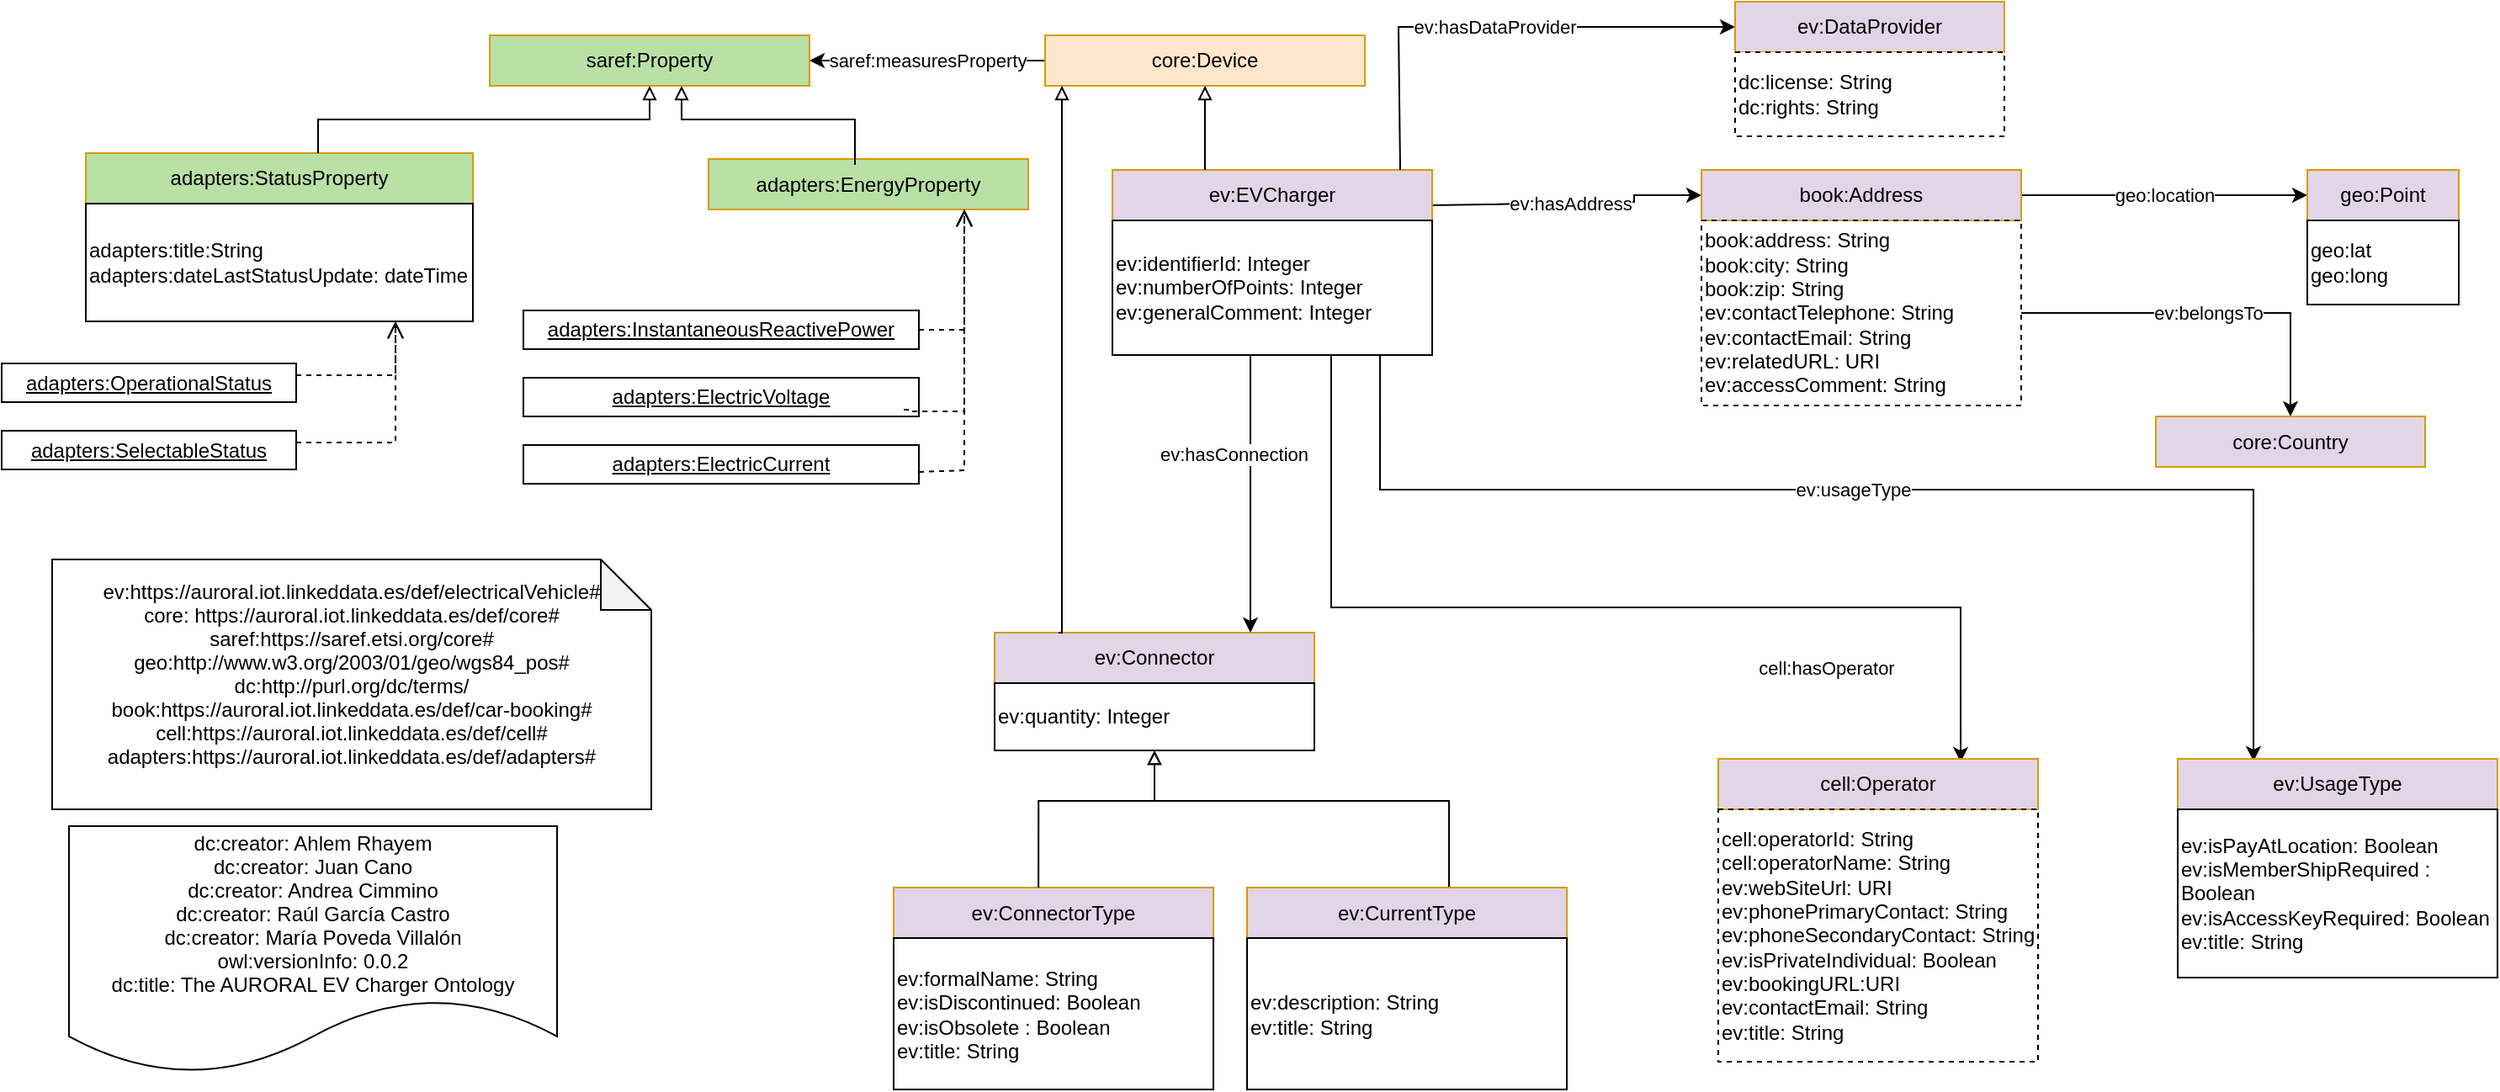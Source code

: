 <mxfile version="13.9.9" type="device"><diagram id="FtQPcsIA7nXHHIvg-dsf" name="Page-1"><mxGraphModel dx="3026" dy="2826" grid="1" gridSize="10" guides="1" tooltips="1" connect="1" arrows="1" fold="1" page="1" pageScale="1" pageWidth="850" pageHeight="1100" math="0" shadow="0"><root><mxCell id="0"/><mxCell id="1" parent="0"/><mxCell id="6MZKaC47TY0cpeMNS0Ag-40" value="saref:measuresProperty" style="edgeStyle=orthogonalEdgeStyle;rounded=0;orthogonalLoop=1;jettySize=auto;html=1;entryX=1;entryY=0.5;entryDx=0;entryDy=0;" parent="1" source="p1HTta9-cbz10aNvC2H5-1" target="6MZKaC47TY0cpeMNS0Ag-35" edge="1"><mxGeometry relative="1" as="geometry"><mxPoint x="-595" y="-1095" as="targetPoint"/></mxGeometry></mxCell><mxCell id="p1HTta9-cbz10aNvC2H5-1" value="core:Device" style="rounded=0;whiteSpace=wrap;html=1;snapToPoint=1;points=[[0.1,0],[0.2,0],[0.3,0],[0.4,0],[0.5,0],[0.6,0],[0.7,0],[0.8,0],[0.9,0],[0,0.1],[0,0.3],[0,0.5],[0,0.7],[0,0.9],[0.1,1],[0.2,1],[0.3,1],[0.4,1],[0.5,1],[0.6,1],[0.7,1],[0.8,1],[0.9,1],[1,0.1],[1,0.3],[1,0.5],[1,0.7],[1,0.9]];fillColor=#ffe6cc;strokeColor=#d79b00;shadow=0;" parent="1" vertex="1"><mxGeometry x="-480" y="-1110" width="190" height="30" as="geometry"/></mxCell><mxCell id="p1HTta9-cbz10aNvC2H5-25" value="ev:hasAddress" style="edgeStyle=orthogonalEdgeStyle;rounded=0;orthogonalLoop=1;jettySize=auto;html=1;" parent="1" source="p1HTta9-cbz10aNvC2H5-2" target="p1HTta9-cbz10aNvC2H5-21" edge="1"><mxGeometry relative="1" as="geometry"><mxPoint x="-90" y="-1011" as="targetPoint"/><mxPoint x="-250" y="-1011" as="sourcePoint"/><Array as="points"><mxPoint x="-130" y="-1011"/><mxPoint x="-130" y="-1015"/></Array></mxGeometry></mxCell><mxCell id="p1HTta9-cbz10aNvC2H5-2" value="ev:EVCharger" style="rounded=0;whiteSpace=wrap;html=1;snapToPoint=1;points=[[0.1,0],[0.2,0],[0.3,0],[0.4,0],[0.5,0],[0.6,0],[0.7,0],[0.8,0],[0.9,0],[0,0.1],[0,0.3],[0,0.5],[0,0.7],[0,0.9],[0.1,1],[0.2,1],[0.3,1],[0.4,1],[0.5,1],[0.6,1],[0.7,1],[0.8,1],[0.9,1],[1,0.1],[1,0.3],[1,0.5],[1,0.7],[1,0.9]];fillColor=#E1D5E7;strokeColor=#d79b00;shadow=0;" parent="1" vertex="1"><mxGeometry x="-440" y="-1030" width="190" height="30" as="geometry"/></mxCell><mxCell id="p1HTta9-cbz10aNvC2H5-9" value="ev:hasDataProvider" style="edgeStyle=orthogonalEdgeStyle;rounded=0;orthogonalLoop=1;jettySize=auto;html=1;" parent="1" source="p1HTta9-cbz10aNvC2H5-2" target="p1HTta9-cbz10aNvC2H5-10" edge="1"><mxGeometry relative="1" as="geometry"><mxPoint x="260" y="-1070" as="sourcePoint"/><mxPoint x="80" y="-1065" as="targetPoint"/><Array as="points"><mxPoint x="-270" y="-1115"/></Array></mxGeometry></mxCell><mxCell id="p1HTta9-cbz10aNvC2H5-17" value="" style="edgeStyle=orthogonalEdgeStyle;rounded=0;orthogonalLoop=1;jettySize=auto;html=1;entryX=0.758;entryY=0.067;entryDx=0;entryDy=0;entryPerimeter=0;exitX=0.7;exitY=1;exitDx=0;exitDy=0;" parent="1" source="p1HTta9-cbz10aNvC2H5-4" target="p1HTta9-cbz10aNvC2H5-7" edge="1"><mxGeometry relative="1" as="geometry"><mxPoint x="-345" y="-830" as="targetPoint"/><Array as="points"><mxPoint x="-310" y="-920"/><mxPoint x="-310" y="-770"/><mxPoint x="64" y="-770"/></Array></mxGeometry></mxCell><mxCell id="6MZKaC47TY0cpeMNS0Ag-14" value="cell:hasOperator" style="edgeLabel;html=1;align=center;verticalAlign=middle;resizable=0;points=[];" parent="p1HTta9-cbz10aNvC2H5-17" vertex="1" connectable="0"><mxGeometry x="0.333" y="-1" relative="1" as="geometry"><mxPoint x="34" y="35" as="offset"/></mxGeometry></mxCell><mxCell id="p1HTta9-cbz10aNvC2H5-19" value="" style="edgeStyle=orthogonalEdgeStyle;rounded=0;orthogonalLoop=1;jettySize=auto;html=1;exitX=0.837;exitY=1;exitDx=0;exitDy=0;exitPerimeter=0;entryX=0.237;entryY=0.05;entryDx=0;entryDy=0;entryPerimeter=0;" parent="1" source="p1HTta9-cbz10aNvC2H5-4" target="p1HTta9-cbz10aNvC2H5-14" edge="1"><mxGeometry relative="1" as="geometry"><mxPoint x="-135" y="-955" as="targetPoint"/><Array as="points"><mxPoint x="-281" y="-840"/><mxPoint x="238" y="-840"/></Array></mxGeometry></mxCell><mxCell id="6MZKaC47TY0cpeMNS0Ag-16" value="ev:usageType" style="edgeLabel;html=1;align=center;verticalAlign=middle;resizable=0;points=[];" parent="p1HTta9-cbz10aNvC2H5-19" vertex="1" connectable="0"><mxGeometry x="-0.504" y="5" relative="1" as="geometry"><mxPoint x="172" y="5" as="offset"/></mxGeometry></mxCell><mxCell id="p1HTta9-cbz10aNvC2H5-4" value="ev:identifierId: Integer&amp;nbsp;&lt;br&gt;ev:numberOfPoints: Integer&lt;br&gt;ev:generalComment: Integer" style="rounded=0;whiteSpace=wrap;html=1;snapToPoint=1;points=[[0.1,0],[0.2,0],[0.3,0],[0.4,0],[0.5,0],[0.6,0],[0.7,0],[0.8,0],[0.9,0],[0,0.1],[0,0.3],[0,0.5],[0,0.7],[0,0.9],[0.1,1],[0.2,1],[0.3,1],[0.4,1],[0.5,1],[0.6,1],[0.7,1],[0.8,1],[0.9,1],[1,0.1],[1,0.3],[1,0.5],[1,0.7],[1,0.9]];align=left;" parent="1" vertex="1"><mxGeometry x="-440" y="-1000" width="190" height="80" as="geometry"/></mxCell><mxCell id="p1HTta9-cbz10aNvC2H5-7" value="cell:Operator" style="rounded=0;whiteSpace=wrap;html=1;snapToPoint=1;points=[[0.1,0],[0.2,0],[0.3,0],[0.4,0],[0.5,0],[0.6,0],[0.7,0],[0.8,0],[0.9,0],[0,0.1],[0,0.3],[0,0.5],[0,0.7],[0,0.9],[0.1,1],[0.2,1],[0.3,1],[0.4,1],[0.5,1],[0.6,1],[0.7,1],[0.8,1],[0.9,1],[1,0.1],[1,0.3],[1,0.5],[1,0.7],[1,0.9]];fillColor=#E1D5E7;strokeColor=#d79b00;shadow=0;" parent="1" vertex="1"><mxGeometry x="-80" y="-680" width="190" height="30" as="geometry"/></mxCell><mxCell id="p1HTta9-cbz10aNvC2H5-10" value="ev:DataProvider" style="rounded=0;whiteSpace=wrap;html=1;snapToPoint=1;points=[[0.1,0],[0.2,0],[0.3,0],[0.4,0],[0.5,0],[0.6,0],[0.7,0],[0.8,0],[0.9,0],[0,0.1],[0,0.3],[0,0.5],[0,0.7],[0,0.9],[0.1,1],[0.2,1],[0.3,1],[0.4,1],[0.5,1],[0.6,1],[0.7,1],[0.8,1],[0.9,1],[1,0.1],[1,0.3],[1,0.5],[1,0.7],[1,0.9]];fillColor=#E1D5E7;strokeColor=#d79b00;shadow=0;" parent="1" vertex="1"><mxGeometry x="-70" y="-1130" width="160" height="30" as="geometry"/></mxCell><mxCell id="p1HTta9-cbz10aNvC2H5-14" value="&lt;span style=&quot;font-weight: normal&quot;&gt;ev:UsageType&lt;/span&gt;" style="rounded=0;whiteSpace=wrap;html=1;snapToPoint=1;points=[[0.1,0],[0.2,0],[0.3,0],[0.4,0],[0.5,0],[0.6,0],[0.7,0],[0.8,0],[0.9,0],[0,0.1],[0,0.3],[0,0.5],[0,0.7],[0,0.9],[0.1,1],[0.2,1],[0.3,1],[0.4,1],[0.5,1],[0.6,1],[0.7,1],[0.8,1],[0.9,1],[1,0.1],[1,0.3],[1,0.5],[1,0.7],[1,0.9]];fillColor=#E1D5E7;strokeColor=#d79b00;shadow=0;fontStyle=1" parent="1" vertex="1"><mxGeometry x="193" y="-680" width="190" height="30" as="geometry"/></mxCell><mxCell id="p1HTta9-cbz10aNvC2H5-20" value="ev:isPayAtLocation: Boolean&lt;br&gt;ev:isMemberShipRequired : Boolean&lt;br&gt;ev:isAccessKeyRequired: Boolean&amp;nbsp;&lt;br&gt;ev:title: String" style="rounded=0;whiteSpace=wrap;html=1;snapToPoint=1;points=[[0.1,0],[0.2,0],[0.3,0],[0.4,0],[0.5,0],[0.6,0],[0.7,0],[0.8,0],[0.9,0],[0,0.1],[0,0.3],[0,0.5],[0,0.7],[0,0.9],[0.1,1],[0.2,1],[0.3,1],[0.4,1],[0.5,1],[0.6,1],[0.7,1],[0.8,1],[0.9,1],[1,0.1],[1,0.3],[1,0.5],[1,0.7],[1,0.9]];align=left;" parent="1" vertex="1"><mxGeometry x="193" y="-650" width="190" height="100" as="geometry"/></mxCell><mxCell id="p1HTta9-cbz10aNvC2H5-36" value="geo:location" style="edgeStyle=orthogonalEdgeStyle;rounded=0;orthogonalLoop=1;jettySize=auto;html=1;" parent="1" source="p1HTta9-cbz10aNvC2H5-21" target="p1HTta9-cbz10aNvC2H5-33" edge="1"><mxGeometry relative="1" as="geometry"><Array as="points"/></mxGeometry></mxCell><mxCell id="p1HTta9-cbz10aNvC2H5-21" value="book:Address" style="rounded=0;whiteSpace=wrap;html=1;snapToPoint=1;points=[[0.1,0],[0.2,0],[0.3,0],[0.4,0],[0.5,0],[0.6,0],[0.7,0],[0.8,0],[0.9,0],[0,0.1],[0,0.3],[0,0.5],[0,0.7],[0,0.9],[0.1,1],[0.2,1],[0.3,1],[0.4,1],[0.5,1],[0.6,1],[0.7,1],[0.8,1],[0.9,1],[1,0.1],[1,0.3],[1,0.5],[1,0.7],[1,0.9]];fillColor=#E1D5E7;strokeColor=#d79b00;shadow=0;" parent="1" vertex="1"><mxGeometry x="-90" y="-1030" width="190" height="30" as="geometry"/></mxCell><mxCell id="6MZKaC47TY0cpeMNS0Ag-43" value="ev:belongsTo" style="edgeStyle=orthogonalEdgeStyle;rounded=0;orthogonalLoop=1;jettySize=auto;html=1;" parent="1" source="6MZKaC47TY0cpeMNS0Ag-47" target="p1HTta9-cbz10aNvC2H5-26" edge="1"><mxGeometry relative="1" as="geometry"><mxPoint x="95.06" y="-904.96" as="sourcePoint"/><Array as="points"><mxPoint x="260" y="-945"/></Array></mxGeometry></mxCell><mxCell id="p1HTta9-cbz10aNvC2H5-26" value="core:Country" style="rounded=0;whiteSpace=wrap;html=1;snapToPoint=1;points=[[0.1,0],[0.2,0],[0.3,0],[0.4,0],[0.5,0],[0.6,0],[0.7,0],[0.8,0],[0.9,0],[0,0.1],[0,0.3],[0,0.5],[0,0.7],[0,0.9],[0.1,1],[0.2,1],[0.3,1],[0.4,1],[0.5,1],[0.6,1],[0.7,1],[0.8,1],[0.9,1],[1,0.1],[1,0.3],[1,0.5],[1,0.7],[1,0.9]];fillColor=#E1D5E7;strokeColor=#d79b00;shadow=0;" parent="1" vertex="1"><mxGeometry x="180" y="-883.5" width="160" height="30" as="geometry"/></mxCell><mxCell id="p1HTta9-cbz10aNvC2H5-33" value="geo:Point" style="rounded=0;whiteSpace=wrap;html=1;snapToPoint=1;points=[[0.1,0],[0.2,0],[0.3,0],[0.4,0],[0.5,0],[0.6,0],[0.7,0],[0.8,0],[0.9,0],[0,0.1],[0,0.3],[0,0.5],[0,0.7],[0,0.9],[0.1,1],[0.2,1],[0.3,1],[0.4,1],[0.5,1],[0.6,1],[0.7,1],[0.8,1],[0.9,1],[1,0.1],[1,0.3],[1,0.5],[1,0.7],[1,0.9]];fillColor=#E1D5E7;strokeColor=#d79b00;shadow=0;" parent="1" vertex="1"><mxGeometry x="270" y="-1030" width="90" height="30" as="geometry"/></mxCell><mxCell id="p1HTta9-cbz10aNvC2H5-35" value="geo:lat&lt;br&gt;geo:long" style="rounded=0;whiteSpace=wrap;html=1;snapToPoint=1;points=[[0.1,0],[0.2,0],[0.3,0],[0.4,0],[0.5,0],[0.6,0],[0.7,0],[0.8,0],[0.9,0],[0,0.1],[0,0.3],[0,0.5],[0,0.7],[0,0.9],[0.1,1],[0.2,1],[0.3,1],[0.4,1],[0.5,1],[0.6,1],[0.7,1],[0.8,1],[0.9,1],[1,0.1],[1,0.3],[1,0.5],[1,0.7],[1,0.9]];align=left;" parent="1" vertex="1"><mxGeometry x="270" y="-1000" width="90" height="50" as="geometry"/></mxCell><mxCell id="p1HTta9-cbz10aNvC2H5-40" value="ev:Connector" style="rounded=0;whiteSpace=wrap;html=1;snapToPoint=1;points=[[0.1,0],[0.2,0],[0.3,0],[0.4,0],[0.5,0],[0.6,0],[0.7,0],[0.8,0],[0.9,0],[0,0.1],[0,0.3],[0,0.5],[0,0.7],[0,0.9],[0.1,1],[0.2,1],[0.3,1],[0.4,1],[0.5,1],[0.6,1],[0.7,1],[0.8,1],[0.9,1],[1,0.1],[1,0.3],[1,0.5],[1,0.7],[1,0.9]];fillColor=#E1D5E7;strokeColor=#d79b00;shadow=0;" parent="1" vertex="1"><mxGeometry x="-510" y="-755" width="190" height="30" as="geometry"/></mxCell><mxCell id="p1HTta9-cbz10aNvC2H5-42" value="ev:ConnectorType" style="rounded=0;whiteSpace=wrap;html=1;snapToPoint=1;points=[[0.1,0],[0.2,0],[0.3,0],[0.4,0],[0.5,0],[0.6,0],[0.7,0],[0.8,0],[0.9,0],[0,0.1],[0,0.3],[0,0.5],[0,0.7],[0,0.9],[0.1,1],[0.2,1],[0.3,1],[0.4,1],[0.5,1],[0.6,1],[0.7,1],[0.8,1],[0.9,1],[1,0.1],[1,0.3],[1,0.5],[1,0.7],[1,0.9]];fillColor=#E1D5E7;strokeColor=#d79b00;shadow=0;" parent="1" vertex="1"><mxGeometry x="-570" y="-603.5" width="190" height="30" as="geometry"/></mxCell><mxCell id="p1HTta9-cbz10aNvC2H5-45" value="adapters:StatusProperty" style="rounded=0;whiteSpace=wrap;html=1;snapToPoint=1;points=[[0.1,0],[0.2,0],[0.3,0],[0.4,0],[0.5,0],[0.6,0],[0.7,0],[0.8,0],[0.9,0],[0,0.1],[0,0.3],[0,0.5],[0,0.7],[0,0.9],[0.1,1],[0.2,1],[0.3,1],[0.4,1],[0.5,1],[0.6,1],[0.7,1],[0.8,1],[0.9,1],[1,0.1],[1,0.3],[1,0.5],[1,0.7],[1,0.9]];fillColor=#B9E0A5;strokeColor=#d79b00;shadow=0;" parent="1" vertex="1"><mxGeometry x="-1050" y="-1040" width="230" height="30" as="geometry"/></mxCell><mxCell id="p1HTta9-cbz10aNvC2H5-47" value="adapters:title:String&lt;br&gt;adapters:dateLastStatusUpdate: dateTime" style="rounded=0;whiteSpace=wrap;html=1;snapToPoint=1;points=[[0.1,0],[0.2,0],[0.3,0],[0.4,0],[0.5,0],[0.6,0],[0.7,0],[0.8,0],[0.9,0],[0,0.1],[0,0.3],[0,0.5],[0,0.7],[0,0.9],[0.1,1],[0.2,1],[0.3,1],[0.4,1],[0.5,1],[0.6,1],[0.7,1],[0.8,1],[0.9,1],[1,0.1],[1,0.3],[1,0.5],[1,0.7],[1,0.9]];align=left;" parent="1" vertex="1"><mxGeometry x="-1050" y="-1010" width="230" height="70" as="geometry"/></mxCell><mxCell id="p1HTta9-cbz10aNvC2H5-49" value="" style="edgeStyle=orthogonalEdgeStyle;rounded=0;orthogonalLoop=1;jettySize=auto;html=1;exitX=0.474;exitY=1;exitDx=0;exitDy=0;exitPerimeter=0;entryX=0.8;entryY=0;entryDx=0;entryDy=0;" parent="1" source="p1HTta9-cbz10aNvC2H5-4" target="p1HTta9-cbz10aNvC2H5-40" edge="1"><mxGeometry relative="1" as="geometry"><mxPoint x="-390" y="-910" as="sourcePoint"/><mxPoint x="-390" y="-790" as="targetPoint"/><Array as="points"><mxPoint x="-358" y="-920"/></Array></mxGeometry></mxCell><mxCell id="6MZKaC47TY0cpeMNS0Ag-15" value="ev:hasConnection" style="edgeLabel;html=1;align=center;verticalAlign=middle;resizable=0;points=[];" parent="p1HTta9-cbz10aNvC2H5-49" vertex="1" connectable="0"><mxGeometry x="-0.238" y="1" relative="1" as="geometry"><mxPoint x="-11" y="1.06" as="offset"/></mxGeometry></mxCell><mxCell id="p1HTta9-cbz10aNvC2H5-51" value="ev:formalName: String&lt;br&gt;ev:isDiscontinued: Boolean&lt;br&gt;ev:isObsolete : Boolean&lt;br&gt;ev:title: String" style="rounded=0;whiteSpace=wrap;html=1;snapToPoint=1;points=[[0.1,0],[0.2,0],[0.3,0],[0.4,0],[0.5,0],[0.6,0],[0.7,0],[0.8,0],[0.9,0],[0,0.1],[0,0.3],[0,0.5],[0,0.7],[0,0.9],[0.1,1],[0.2,1],[0.3,1],[0.4,1],[0.5,1],[0.6,1],[0.7,1],[0.8,1],[0.9,1],[1,0.1],[1,0.3],[1,0.5],[1,0.7],[1,0.9]];align=left;" parent="1" vertex="1"><mxGeometry x="-570" y="-573.5" width="190" height="90" as="geometry"/></mxCell><mxCell id="p1HTta9-cbz10aNvC2H5-52" value="adapters:EnergyProperty" style="rounded=0;whiteSpace=wrap;html=1;snapToPoint=1;points=[[0.1,0],[0.2,0],[0.3,0],[0.4,0],[0.5,0],[0.6,0],[0.7,0],[0.8,0],[0.9,0],[0,0.1],[0,0.3],[0,0.5],[0,0.7],[0,0.9],[0.1,1],[0.2,1],[0.3,1],[0.4,1],[0.5,1],[0.6,1],[0.7,1],[0.8,1],[0.9,1],[1,0.1],[1,0.3],[1,0.5],[1,0.7],[1,0.9]];fillColor=#B9E0A5;strokeColor=#d79b00;shadow=0;" parent="1" vertex="1"><mxGeometry x="-680" y="-1036.5" width="190" height="30" as="geometry"/></mxCell><mxCell id="p1HTta9-cbz10aNvC2H5-56" value="&lt;u&gt;adapters:InstantaneousReactivePower&lt;/u&gt;" style="rounded=0;whiteSpace=wrap;html=1;snapToPoint=1;points=[[0.1,0],[0.2,0],[0.3,0],[0.4,0],[0.5,0],[0.6,0],[0.7,0],[0.8,0],[0.9,0],[0,0.1],[0,0.3],[0,0.5],[0,0.7],[0,0.9],[0.1,1],[0.2,1],[0.3,1],[0.4,1],[0.5,1],[0.6,1],[0.7,1],[0.8,1],[0.9,1],[1,0.1],[1,0.3],[1,0.5],[1,0.7],[1,0.9]];" parent="1" vertex="1"><mxGeometry x="-790" y="-946.5" width="235" height="23" as="geometry"/></mxCell><mxCell id="p1HTta9-cbz10aNvC2H5-57" value="" style="endArrow=open;html=1;fontColor=#000099;endFill=0;dashed=1;endSize=8;edgeStyle=orthogonalEdgeStyle;arcSize=0;entryX=0.8;entryY=1;entryDx=0;entryDy=0;" parent="1" source="p1HTta9-cbz10aNvC2H5-56" target="p1HTta9-cbz10aNvC2H5-52" edge="1"><mxGeometry width="50" height="50" relative="1" as="geometry"><mxPoint x="-625" y="-916" as="sourcePoint"/><mxPoint x="-670" y="-1066.5" as="targetPoint"/><Array as="points"><mxPoint x="-528" y="-934.5"/></Array></mxGeometry></mxCell><mxCell id="p1HTta9-cbz10aNvC2H5-58" value="&lt;u&gt;adapters:ElectricVoltage&lt;/u&gt;" style="rounded=0;whiteSpace=wrap;html=1;snapToPoint=1;points=[[0.1,0],[0.2,0],[0.3,0],[0.4,0],[0.5,0],[0.6,0],[0.7,0],[0.8,0],[0.9,0],[0,0.1],[0,0.3],[0,0.5],[0,0.7],[0,0.9],[0.1,1],[0.2,1],[0.3,1],[0.4,1],[0.5,1],[0.6,1],[0.7,1],[0.8,1],[0.9,1],[1,0.1],[1,0.3],[1,0.5],[1,0.7],[1,0.9]];" parent="1" vertex="1"><mxGeometry x="-790" y="-906.5" width="235" height="23" as="geometry"/></mxCell><mxCell id="p1HTta9-cbz10aNvC2H5-59" value="&lt;u&gt;adapters:ElectricCurrent&lt;/u&gt;" style="rounded=0;whiteSpace=wrap;html=1;snapToPoint=1;points=[[0.1,0],[0.2,0],[0.3,0],[0.4,0],[0.5,0],[0.6,0],[0.7,0],[0.8,0],[0.9,0],[0,0.1],[0,0.3],[0,0.5],[0,0.7],[0,0.9],[0.1,1],[0.2,1],[0.3,1],[0.4,1],[0.5,1],[0.6,1],[0.7,1],[0.8,1],[0.9,1],[1,0.1],[1,0.3],[1,0.5],[1,0.7],[1,0.9]];fillColor=none;" parent="1" vertex="1"><mxGeometry x="-790" y="-866.5" width="235" height="23" as="geometry"/></mxCell><mxCell id="p1HTta9-cbz10aNvC2H5-62" value="" style="endArrow=open;html=1;fontColor=#000099;endFill=0;dashed=1;endSize=8;edgeStyle=orthogonalEdgeStyle;arcSize=0;exitX=0.962;exitY=0.826;exitDx=0;exitDy=0;exitPerimeter=0;" parent="1" source="p1HTta9-cbz10aNvC2H5-58" target="p1HTta9-cbz10aNvC2H5-52" edge="1"><mxGeometry width="50" height="50" relative="1" as="geometry"><mxPoint x="-555" y="-934.5" as="sourcePoint"/><mxPoint x="-528" y="-1006.5" as="targetPoint"/><Array as="points"><mxPoint x="-560" y="-887.5"/><mxPoint x="-560" y="-886.5"/><mxPoint x="-528" y="-886.5"/></Array></mxGeometry></mxCell><mxCell id="p1HTta9-cbz10aNvC2H5-63" value="" style="endArrow=open;html=1;fontColor=#000099;endFill=0;dashed=1;endSize=8;edgeStyle=orthogonalEdgeStyle;arcSize=0;" parent="1" source="p1HTta9-cbz10aNvC2H5-59" target="p1HTta9-cbz10aNvC2H5-52" edge="1"><mxGeometry width="50" height="50" relative="1" as="geometry"><mxPoint x="-555" y="-851.5" as="sourcePoint"/><mxPoint x="-528" y="-923.5" as="targetPoint"/><Array as="points"><mxPoint x="-528" y="-851.5"/></Array></mxGeometry></mxCell><mxCell id="6MZKaC47TY0cpeMNS0Ag-1" value="ev:quantity: Integer" style="rounded=0;whiteSpace=wrap;html=1;snapToPoint=1;points=[[0.1,0],[0.2,0],[0.3,0],[0.4,0],[0.5,0],[0.6,0],[0.7,0],[0.8,0],[0.9,0],[0,0.1],[0,0.3],[0,0.5],[0,0.7],[0,0.9],[0.1,1],[0.2,1],[0.3,1],[0.4,1],[0.5,1],[0.6,1],[0.7,1],[0.8,1],[0.9,1],[1,0.1],[1,0.3],[1,0.5],[1,0.7],[1,0.9]];align=left;" parent="1" vertex="1"><mxGeometry x="-510" y="-725" width="190" height="40" as="geometry"/></mxCell><mxCell id="6MZKaC47TY0cpeMNS0Ag-17" style="edgeStyle=orthogonalEdgeStyle;rounded=0;orthogonalLoop=1;jettySize=auto;html=1;fontSize=11;endArrow=block;endFill=0;exitX=0.453;exitY=0;exitDx=0;exitDy=0;exitPerimeter=0;" parent="1" source="p1HTta9-cbz10aNvC2H5-42" target="6MZKaC47TY0cpeMNS0Ag-1" edge="1"><mxGeometry relative="1" as="geometry"><mxPoint x="-420" y="-625" as="sourcePoint"/><mxPoint x="-420" y="-685" as="targetPoint"/><Array as="points"><mxPoint x="-484" y="-655"/><mxPoint x="-415" y="-655"/></Array></mxGeometry></mxCell><mxCell id="6MZKaC47TY0cpeMNS0Ag-18" value="&lt;div&gt;&lt;span&gt;dc:license: String&lt;/span&gt;&lt;/div&gt;&lt;div&gt;&lt;span&gt;dc:rights: String&lt;/span&gt;&lt;/div&gt;" style="rounded=0;whiteSpace=wrap;html=1;snapToPoint=1;points=[[0.1,0],[0.2,0],[0.3,0],[0.4,0],[0.5,0],[0.6,0],[0.7,0],[0.8,0],[0.9,0],[0,0.1],[0,0.3],[0,0.5],[0,0.7],[0,0.9],[0.1,1],[0.2,1],[0.3,1],[0.4,1],[0.5,1],[0.6,1],[0.7,1],[0.8,1],[0.9,1],[1,0.1],[1,0.3],[1,0.5],[1,0.7],[1,0.9]];dashed=1;align=left;" parent="1" vertex="1"><mxGeometry x="-70" y="-1100" width="160" height="50" as="geometry"/></mxCell><mxCell id="6MZKaC47TY0cpeMNS0Ag-22" style="edgeStyle=orthogonalEdgeStyle;rounded=0;orthogonalLoop=1;jettySize=auto;html=1;fontSize=11;endArrow=block;endFill=0;exitX=0.653;exitY=0.15;exitDx=0;exitDy=0;exitPerimeter=0;" parent="1" source="6MZKaC47TY0cpeMNS0Ag-23" target="6MZKaC47TY0cpeMNS0Ag-1" edge="1"><mxGeometry relative="1" as="geometry"><mxPoint x="-240" y="-615" as="sourcePoint"/><mxPoint x="-405" y="-675" as="targetPoint"/><Array as="points"><mxPoint x="-240" y="-599"/><mxPoint x="-240" y="-655"/><mxPoint x="-415" y="-655"/></Array></mxGeometry></mxCell><mxCell id="6MZKaC47TY0cpeMNS0Ag-23" value="ev:CurrentType" style="rounded=0;whiteSpace=wrap;html=1;snapToPoint=1;points=[[0.1,0],[0.2,0],[0.3,0],[0.4,0],[0.5,0],[0.6,0],[0.7,0],[0.8,0],[0.9,0],[0,0.1],[0,0.3],[0,0.5],[0,0.7],[0,0.9],[0.1,1],[0.2,1],[0.3,1],[0.4,1],[0.5,1],[0.6,1],[0.7,1],[0.8,1],[0.9,1],[1,0.1],[1,0.3],[1,0.5],[1,0.7],[1,0.9]];fillColor=#E1D5E7;strokeColor=#d79b00;shadow=0;" parent="1" vertex="1"><mxGeometry x="-360" y="-603.5" width="190" height="30" as="geometry"/></mxCell><mxCell id="6MZKaC47TY0cpeMNS0Ag-24" value="ev:description: String&lt;br&gt;ev:title: String" style="rounded=0;whiteSpace=wrap;html=1;snapToPoint=1;points=[[0.1,0],[0.2,0],[0.3,0],[0.4,0],[0.5,0],[0.6,0],[0.7,0],[0.8,0],[0.9,0],[0,0.1],[0,0.3],[0,0.5],[0,0.7],[0,0.9],[0.1,1],[0.2,1],[0.3,1],[0.4,1],[0.5,1],[0.6,1],[0.7,1],[0.8,1],[0.9,1],[1,0.1],[1,0.3],[1,0.5],[1,0.7],[1,0.9]];align=left;" parent="1" vertex="1"><mxGeometry x="-360" y="-573.5" width="190" height="90" as="geometry"/></mxCell><mxCell id="6MZKaC47TY0cpeMNS0Ag-28" value="&lt;u&gt;adapters:OperationalStatus&lt;/u&gt;" style="rounded=0;whiteSpace=wrap;html=1;snapToPoint=1;points=[[0.1,0],[0.2,0],[0.3,0],[0.4,0],[0.5,0],[0.6,0],[0.7,0],[0.8,0],[0.9,0],[0,0.1],[0,0.3],[0,0.5],[0,0.7],[0,0.9],[0.1,1],[0.2,1],[0.3,1],[0.4,1],[0.5,1],[0.6,1],[0.7,1],[0.8,1],[0.9,1],[1,0.1],[1,0.3],[1,0.5],[1,0.7],[1,0.9]];" parent="1" vertex="1"><mxGeometry x="-1100" y="-915" width="175" height="23" as="geometry"/></mxCell><mxCell id="6MZKaC47TY0cpeMNS0Ag-29" value="&lt;u&gt;adapters:SelectableStatus&lt;/u&gt;" style="rounded=0;whiteSpace=wrap;html=1;snapToPoint=1;points=[[0.1,0],[0.2,0],[0.3,0],[0.4,0],[0.5,0],[0.6,0],[0.7,0],[0.8,0],[0.9,0],[0,0.1],[0,0.3],[0,0.5],[0,0.7],[0,0.9],[0.1,1],[0.2,1],[0.3,1],[0.4,1],[0.5,1],[0.6,1],[0.7,1],[0.8,1],[0.9,1],[1,0.1],[1,0.3],[1,0.5],[1,0.7],[1,0.9]];" parent="1" vertex="1"><mxGeometry x="-1100" y="-875" width="175" height="23" as="geometry"/></mxCell><mxCell id="6MZKaC47TY0cpeMNS0Ag-30" value="" style="endArrow=open;html=1;fontColor=#000099;endFill=0;dashed=1;endSize=8;edgeStyle=orthogonalEdgeStyle;arcSize=0;entryX=0.8;entryY=1;entryDx=0;entryDy=0;" parent="1" source="6MZKaC47TY0cpeMNS0Ag-28" target="p1HTta9-cbz10aNvC2H5-47" edge="1"><mxGeometry width="50" height="50" relative="1" as="geometry"><mxPoint x="-918.5" y="-908" as="sourcePoint"/><mxPoint x="-882" y="-940" as="targetPoint"/><Array as="points"><mxPoint x="-866" y="-908"/></Array></mxGeometry></mxCell><mxCell id="6MZKaC47TY0cpeMNS0Ag-31" value="" style="endArrow=open;html=1;fontColor=#000099;endFill=0;dashed=1;endSize=8;edgeStyle=orthogonalEdgeStyle;arcSize=0;entryX=0.8;entryY=1;entryDx=0;entryDy=0;" parent="1" source="6MZKaC47TY0cpeMNS0Ag-29" target="p1HTta9-cbz10aNvC2H5-47" edge="1"><mxGeometry width="50" height="50" relative="1" as="geometry"><mxPoint x="-925" y="-868" as="sourcePoint"/><mxPoint x="-882" y="-940" as="targetPoint"/><Array as="points"><mxPoint x="-866" y="-868"/></Array></mxGeometry></mxCell><mxCell id="6MZKaC47TY0cpeMNS0Ag-33" value="dc:creator: Ahlem Rhayem&#10;dc:creator: Juan Cano&#10;dc:creator: Andrea Cimmino&#10;dc:creator: Raúl García Castro&#10;dc:creator: María Poveda Villalón&#10;owl:versionInfo: 0.0.2&#10;dc:title: The AURORAL EV Charger Ontology" style="shape=document;boundedLbl=1;" parent="1" vertex="1"><mxGeometry x="-1060" y="-640" width="290" height="147" as="geometry"/></mxCell><mxCell id="6MZKaC47TY0cpeMNS0Ag-34" value="&#10;ev:https://auroral.iot.linkeddata.es/def/electricalVehicle#&#10;core: https://auroral.iot.linkeddata.es/def/core#&#10;saref:https://saref.etsi.org/core#&#10;geo:http://www.w3.org/2003/01/geo/wgs84_pos#&#10;dc:http://purl.org/dc/terms/&#10;book:https://auroral.iot.linkeddata.es/def/car-booking#&#10;cell:https://auroral.iot.linkeddata.es/def/cell#&#10;adapters:https://auroral.iot.linkeddata.es/def/adapters#&#10;&#10;" style="shape=note;backgroundOutline=1;darkOpacity=0.05;" parent="1" vertex="1"><mxGeometry x="-1070" y="-798.5" width="356" height="148.5" as="geometry"/></mxCell><mxCell id="6MZKaC47TY0cpeMNS0Ag-35" value="saref:Property" style="rounded=0;whiteSpace=wrap;html=1;snapToPoint=1;points=[[0.1,0],[0.2,0],[0.3,0],[0.4,0],[0.5,0],[0.6,0],[0.7,0],[0.8,0],[0.9,0],[0,0.1],[0,0.3],[0,0.5],[0,0.7],[0,0.9],[0.1,1],[0.2,1],[0.3,1],[0.4,1],[0.5,1],[0.6,1],[0.7,1],[0.8,1],[0.9,1],[1,0.1],[1,0.3],[1,0.5],[1,0.7],[1,0.9]];fillColor=#B9E0A5;strokeColor=#d79b00;shadow=0;" parent="1" vertex="1"><mxGeometry x="-810" y="-1110" width="190" height="30" as="geometry"/></mxCell><mxCell id="6MZKaC47TY0cpeMNS0Ag-36" style="edgeStyle=orthogonalEdgeStyle;rounded=0;orthogonalLoop=1;jettySize=auto;html=1;fontSize=11;endArrow=block;endFill=0;exitX=0.458;exitY=0.117;exitDx=0;exitDy=0;exitPerimeter=0;" parent="1" source="p1HTta9-cbz10aNvC2H5-52" target="6MZKaC47TY0cpeMNS0Ag-35" edge="1"><mxGeometry relative="1" as="geometry"><mxPoint x="-590.0" y="-1050" as="sourcePoint"/><mxPoint x="-696" y="-1080" as="targetPoint"/><Array as="points"><mxPoint x="-593" y="-1060"/><mxPoint x="-696" y="-1060"/></Array></mxGeometry></mxCell><mxCell id="6MZKaC47TY0cpeMNS0Ag-37" style="edgeStyle=orthogonalEdgeStyle;rounded=0;orthogonalLoop=1;jettySize=auto;html=1;fontSize=11;endArrow=block;endFill=0;exitX=0.6;exitY=0;exitDx=0;exitDy=0;" parent="1" source="p1HTta9-cbz10aNvC2H5-45" target="6MZKaC47TY0cpeMNS0Ag-35" edge="1"><mxGeometry relative="1" as="geometry"><mxPoint x="-922" y="-1030" as="sourcePoint"/><mxPoint x="-696" y="-1080" as="targetPoint"/><Array as="points"><mxPoint x="-912" y="-1060"/><mxPoint x="-715" y="-1060"/></Array></mxGeometry></mxCell><mxCell id="6MZKaC47TY0cpeMNS0Ag-38" style="edgeStyle=orthogonalEdgeStyle;rounded=0;orthogonalLoop=1;jettySize=auto;html=1;fontSize=11;endArrow=block;endFill=0;" parent="1" target="p1HTta9-cbz10aNvC2H5-1" edge="1"><mxGeometry relative="1" as="geometry"><mxPoint x="-385" y="-1030" as="sourcePoint"/><mxPoint x="-370" y="-1068" as="targetPoint"/><Array as="points"><mxPoint x="-385" y="-1030"/></Array></mxGeometry></mxCell><mxCell id="6MZKaC47TY0cpeMNS0Ag-41" style="edgeStyle=orthogonalEdgeStyle;rounded=0;orthogonalLoop=1;jettySize=auto;html=1;fontSize=11;endArrow=block;endFill=0;exitX=0.2;exitY=0;exitDx=0;exitDy=0;" parent="1" source="p1HTta9-cbz10aNvC2H5-40" edge="1"><mxGeometry relative="1" as="geometry"><mxPoint x="-430" y="-1030" as="sourcePoint"/><mxPoint x="-470" y="-1080" as="targetPoint"/><Array as="points"><mxPoint x="-470" y="-755"/></Array></mxGeometry></mxCell><mxCell id="6MZKaC47TY0cpeMNS0Ag-47" value="book:address: String&lt;br&gt;book:city: String&lt;br&gt;book:zip: String&lt;br&gt;ev:contactTelephone: String&lt;br&gt;ev:contactEmail: String&lt;br&gt;ev:relatedURL: URI&lt;br&gt;ev:accessComment: String&amp;nbsp;" style="rounded=0;whiteSpace=wrap;html=1;snapToPoint=1;points=[[0.1,0],[0.2,0],[0.3,0],[0.4,0],[0.5,0],[0.6,0],[0.7,0],[0.8,0],[0.9,0],[0,0.1],[0,0.3],[0,0.5],[0,0.7],[0,0.9],[0.1,1],[0.2,1],[0.3,1],[0.4,1],[0.5,1],[0.6,1],[0.7,1],[0.8,1],[0.9,1],[1,0.1],[1,0.3],[1,0.5],[1,0.7],[1,0.9]];dashed=1;fillColor=none;align=left;" parent="1" vertex="1"><mxGeometry x="-90" y="-1000" width="190" height="110" as="geometry"/></mxCell><mxCell id="6MZKaC47TY0cpeMNS0Ag-49" value="cell:operatorId: String&lt;br&gt;cell:operatorName: String&lt;br&gt;ev:webSiteUrl: URI&lt;br&gt;ev:phonePrimaryContact: String&lt;br&gt;ev:phoneSecondaryContact: String&lt;br&gt;ev:isPrivateIndividual: Boolean&lt;br&gt;ev:bookingURL:URI&lt;br&gt;ev:contactEmail: String&lt;br&gt;ev:title: String&amp;nbsp;&amp;nbsp;" style="rounded=0;whiteSpace=wrap;html=1;snapToPoint=1;points=[[0.1,0],[0.2,0],[0.3,0],[0.4,0],[0.5,0],[0.6,0],[0.7,0],[0.8,0],[0.9,0],[0,0.1],[0,0.3],[0,0.5],[0,0.7],[0,0.9],[0.1,1],[0.2,1],[0.3,1],[0.4,1],[0.5,1],[0.6,1],[0.7,1],[0.8,1],[0.9,1],[1,0.1],[1,0.3],[1,0.5],[1,0.7],[1,0.9]];dashed=1;fillColor=none;align=left;" parent="1" vertex="1"><mxGeometry x="-80" y="-650" width="190" height="150" as="geometry"/></mxCell></root></mxGraphModel></diagram></mxfile>